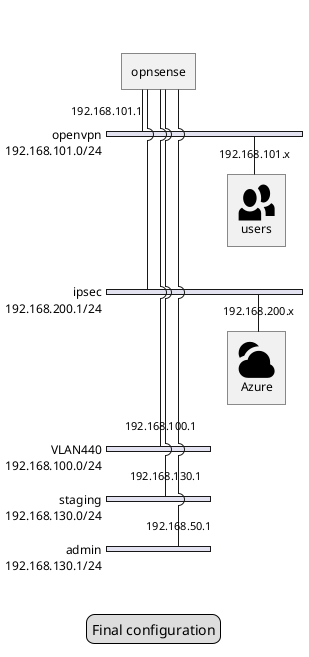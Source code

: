 @startuml "vpn final"
nwdiag {

    opnsense 

    network openvpn {
        address = "192.168.101.0/24"

        opnsense [address = "192.168.101.1"]
    
        users [address="192.168.101.x" description = "<&people*4.5>\n users"];
    }

    network ipsec {
        address = "192.168.200.1/24"

        opnsense
        azure_nodes [address="192.168.200.x" description = "<&cloudy*4.5>\n Azure"]
    }

    network VLAN440 {
        address = "192.168.100.0/24"

        opnsense [address = "192.168.100.1"]
    }

    network staging {
        address = "192.168.130.0/24"

        opnsense [address="192.168.130.1"]
    }

    network admin {
        address = "192.168.130.1/24"

        opnsense [address="192.168.50.1"]
    }

    legend
    Final configuration
    end legend
}

@enduml
